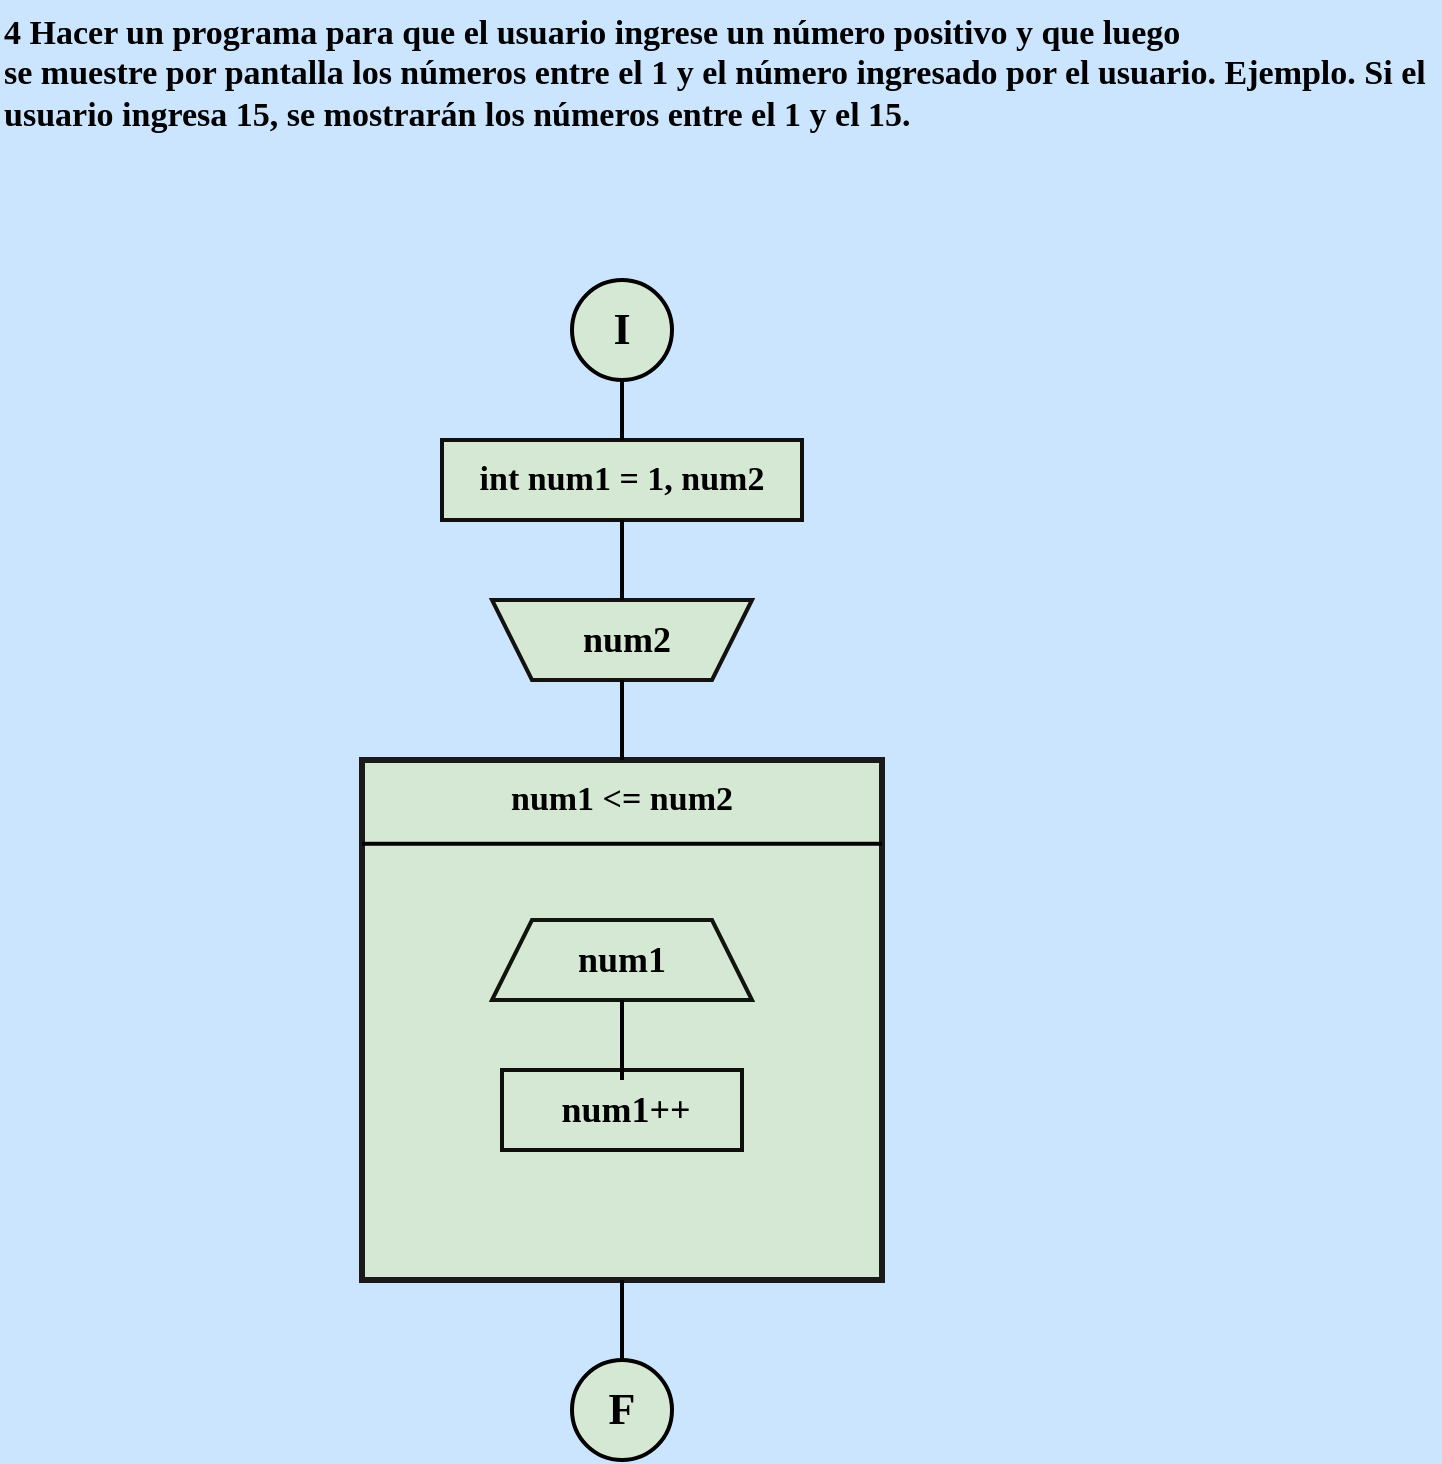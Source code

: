<mxfile version="24.2.5" type="device">
  <diagram name="Página-1" id="C7aCnv_AJQlqyrutUBDJ">
    <mxGraphModel dx="1420" dy="830" grid="1" gridSize="10" guides="1" tooltips="1" connect="1" arrows="1" fold="1" page="1" pageScale="1" pageWidth="827" pageHeight="1169" background="#CCE5FF" math="0" shadow="0">
      <root>
        <mxCell id="0" />
        <mxCell id="1" parent="0" />
        <mxCell id="tukN174pklBdGIVOoP3R-1" value="&lt;b style=&quot;font-size: 17px;&quot;&gt;&lt;font style=&quot;font-size: 17px;&quot; color=&quot;#000000&quot; face=&quot;Comic Sans MS&quot;&gt;4 Hacer un programa para que el usuario ingrese un número positivo y que luego&lt;br&gt;se muestre por pantalla los números entre el 1 y el número ingresado por el usuario. Ejemplo. Si el usuario ingresa 15, se mostrarán los números entre el 1 y el 15.&lt;/font&gt;&lt;/b&gt;" style="text;whiteSpace=wrap;html=1;fontFamily=Architects Daughter;fontSource=https%3A%2F%2Ffonts.googleapis.com%2Fcss%3Ffamily%3DArchitects%2BDaughter;" vertex="1" parent="1">
          <mxGeometry x="54" y="10" width="720" height="90" as="geometry" />
        </mxCell>
        <mxCell id="tukN174pklBdGIVOoP3R-35" value="" style="group;aspect=fixed;" vertex="1" connectable="0" parent="1">
          <mxGeometry x="235" y="150" width="260" height="590" as="geometry" />
        </mxCell>
        <mxCell id="tukN174pklBdGIVOoP3R-6" value="" style="group;aspect=fixed;" vertex="1" connectable="0" parent="tukN174pklBdGIVOoP3R-35">
          <mxGeometry x="105" width="50" height="50" as="geometry" />
        </mxCell>
        <mxCell id="tukN174pklBdGIVOoP3R-2" value="" style="strokeWidth=2;html=1;shape=mxgraph.flowchart.start_2;whiteSpace=wrap;rounded=0;labelBackgroundColor=none;strokeColor=#000000;align=center;verticalAlign=middle;fontFamily=Helvetica;fontSize=12;fontColor=default;fillColor=#d5e8d4;" vertex="1" parent="tukN174pklBdGIVOoP3R-6">
          <mxGeometry width="50" height="50" as="geometry" />
        </mxCell>
        <mxCell id="tukN174pklBdGIVOoP3R-4" value="&lt;b&gt;&lt;font color=&quot;#000000&quot; style=&quot;font-size: 22px;&quot; face=&quot;Comic Sans MS&quot;&gt;I&lt;/font&gt;&lt;/b&gt;" style="text;strokeColor=none;align=center;fillColor=none;html=1;verticalAlign=middle;whiteSpace=wrap;rounded=0;fontFamily=Architects Daughter;fontSource=https%3A%2F%2Ffonts.googleapis.com%2Fcss%3Ffamily%3DArchitects%2BDaughter;" vertex="1" parent="tukN174pklBdGIVOoP3R-6">
          <mxGeometry width="50" height="50" as="geometry" />
        </mxCell>
        <mxCell id="tukN174pklBdGIVOoP3R-7" value="" style="group;aspect=fixed;" vertex="1" connectable="0" parent="tukN174pklBdGIVOoP3R-35">
          <mxGeometry x="105" y="540" width="50" height="50" as="geometry" />
        </mxCell>
        <mxCell id="tukN174pklBdGIVOoP3R-3" value="" style="strokeWidth=2;html=1;shape=mxgraph.flowchart.start_2;whiteSpace=wrap;rounded=0;labelBackgroundColor=none;strokeColor=#000000;align=center;verticalAlign=middle;fontFamily=Helvetica;fontSize=12;fontColor=default;fillColor=#d5e8d4;" vertex="1" parent="tukN174pklBdGIVOoP3R-7">
          <mxGeometry width="50" height="50" as="geometry" />
        </mxCell>
        <mxCell id="tukN174pklBdGIVOoP3R-5" value="&lt;b&gt;&lt;font color=&quot;#000000&quot; style=&quot;font-size: 22px;&quot; face=&quot;Comic Sans MS&quot;&gt;F&lt;/font&gt;&lt;/b&gt;" style="text;strokeColor=none;align=center;fillColor=none;html=1;verticalAlign=middle;whiteSpace=wrap;rounded=0;fontFamily=Architects Daughter;fontSource=https://fonts.googleapis.com/css?family=Architects+Daughter;" vertex="1" parent="tukN174pklBdGIVOoP3R-7">
          <mxGeometry width="50" height="50" as="geometry" />
        </mxCell>
        <mxCell id="tukN174pklBdGIVOoP3R-10" value="" style="group;aspect=fixed;" vertex="1" connectable="0" parent="tukN174pklBdGIVOoP3R-35">
          <mxGeometry x="40" y="80" width="180" height="40" as="geometry" />
        </mxCell>
        <mxCell id="tukN174pklBdGIVOoP3R-8" value="" style="rounded=0;whiteSpace=wrap;html=1;labelBackgroundColor=none;strokeColor=#0f100e;strokeWidth=2;align=center;verticalAlign=middle;fontFamily=Helvetica;fontSize=12;fontColor=default;fillColor=#d5e8d4;" vertex="1" parent="tukN174pklBdGIVOoP3R-10">
          <mxGeometry width="180" height="40" as="geometry" />
        </mxCell>
        <mxCell id="tukN174pklBdGIVOoP3R-9" value="&lt;b&gt;&lt;font color=&quot;#000000&quot; style=&quot;font-size: 17px;&quot; face=&quot;Comic Sans MS&quot;&gt;int num1 = 1, num2&lt;/font&gt;&lt;/b&gt;" style="text;strokeColor=none;align=center;fillColor=none;html=1;verticalAlign=middle;whiteSpace=wrap;rounded=0;fontFamily=Architects Daughter;fontSource=https%3A%2F%2Ffonts.googleapis.com%2Fcss%3Ffamily%3DArchitects%2BDaughter;" vertex="1" parent="tukN174pklBdGIVOoP3R-10">
          <mxGeometry x="7" y="5" width="166" height="30" as="geometry" />
        </mxCell>
        <mxCell id="tukN174pklBdGIVOoP3R-30" value="" style="line;strokeWidth=2;direction=south;html=1;hachureGap=4;fontFamily=Architects Daughter;fontSource=https://fonts.googleapis.com/css?family=Architects+Daughter;strokeColor=#000000;" vertex="1" parent="tukN174pklBdGIVOoP3R-10">
          <mxGeometry x="85" y="-30" width="10" height="30" as="geometry" />
        </mxCell>
        <mxCell id="tukN174pklBdGIVOoP3R-13" value="" style="group;aspect=fixed;" vertex="1" connectable="0" parent="tukN174pklBdGIVOoP3R-35">
          <mxGeometry x="65" y="160" width="130" height="40" as="geometry" />
        </mxCell>
        <mxCell id="tukN174pklBdGIVOoP3R-11" value="" style="shape=trapezoid;perimeter=trapezoidPerimeter;whiteSpace=wrap;html=1;fixedSize=1;rounded=0;labelBackgroundColor=none;strokeColor=#121211;strokeWidth=2;align=center;verticalAlign=middle;fontFamily=Helvetica;fontSize=12;fontColor=default;fillColor=#d5e8d4;direction=west;container=0;" vertex="1" parent="tukN174pklBdGIVOoP3R-13">
          <mxGeometry width="130" height="40" as="geometry">
            <mxRectangle x="-1020" y="-650" width="50" height="40" as="alternateBounds" />
          </mxGeometry>
        </mxCell>
        <mxCell id="tukN174pklBdGIVOoP3R-12" value="&lt;b&gt;&lt;font style=&quot;font-size: 18px;&quot; color=&quot;#000000&quot; face=&quot;Comic Sans MS&quot;&gt;num2&lt;/font&gt;&lt;/b&gt;" style="text;strokeColor=none;align=center;fillColor=none;html=1;verticalAlign=middle;whiteSpace=wrap;rounded=0;fontFamily=Architects Daughter;fontSource=https%3A%2F%2Ffonts.googleapis.com%2Fcss%3Ffamily%3DArchitects%2BDaughter;container=0;" vertex="1" parent="tukN174pklBdGIVOoP3R-13">
          <mxGeometry x="19.5" width="95" height="40" as="geometry" />
        </mxCell>
        <mxCell id="tukN174pklBdGIVOoP3R-14" value="" style="group;aspect=fixed;strokeWidth=2;strokeColor=#080808;fillColor=none;" vertex="1" connectable="0" parent="tukN174pklBdGIVOoP3R-35">
          <mxGeometry y="240" width="260" height="260" as="geometry" />
        </mxCell>
        <mxCell id="tukN174pklBdGIVOoP3R-15" value="" style="whiteSpace=wrap;html=1;aspect=fixed;rounded=0;labelBackgroundColor=none;strokeColor=#1A1A1A;strokeWidth=3;align=center;verticalAlign=middle;fontFamily=Helvetica;fontSize=12;fontColor=default;fillColor=#d5e8d4;" vertex="1" parent="tukN174pklBdGIVOoP3R-14">
          <mxGeometry width="260" height="260" as="geometry" />
        </mxCell>
        <mxCell id="tukN174pklBdGIVOoP3R-16" value="" style="edgeStyle=none;orthogonalLoop=1;jettySize=auto;html=1;rounded=0;strokeColor=#000000;fontFamily=Helvetica;fontSize=12;fontColor=default;fillColor=#B2C9AB;startArrow=none;startFill=0;endArrow=none;endFill=0;endSize=7;strokeWidth=2;" edge="1" parent="tukN174pklBdGIVOoP3R-14">
          <mxGeometry width="80" relative="1" as="geometry">
            <mxPoint x="260" y="41.935" as="sourcePoint" />
            <mxPoint y="41.935" as="targetPoint" />
            <Array as="points" />
          </mxGeometry>
        </mxCell>
        <mxCell id="tukN174pklBdGIVOoP3R-17" value="&lt;b&gt;&lt;font style=&quot;font-size: 17px;&quot; color=&quot;#000000&quot; face=&quot;Comic Sans MS&quot;&gt;num1 &amp;lt;= num2&lt;/font&gt;&lt;/b&gt;" style="text;strokeColor=none;align=center;fillColor=none;html=1;verticalAlign=middle;whiteSpace=wrap;rounded=0;fontFamily=Architects Daughter;fontSource=https%3A%2F%2Ffonts.googleapis.com%2Fcss%3Ffamily%3DArchitects%2BDaughter;" vertex="1" parent="tukN174pklBdGIVOoP3R-14">
          <mxGeometry x="60" width="140" height="40" as="geometry" />
        </mxCell>
        <mxCell id="tukN174pklBdGIVOoP3R-24" value="" style="group;aspect=fixed;" vertex="1" connectable="0" parent="tukN174pklBdGIVOoP3R-14">
          <mxGeometry x="65" y="80" width="130" height="40" as="geometry" />
        </mxCell>
        <mxCell id="tukN174pklBdGIVOoP3R-18" value="" style="shape=trapezoid;perimeter=trapezoidPerimeter;whiteSpace=wrap;html=1;fixedSize=1;rounded=0;labelBackgroundColor=none;strokeColor=#0F140C;strokeWidth=2;align=center;verticalAlign=middle;fontFamily=Helvetica;fontSize=12;fontColor=default;fillColor=#d5e8d4;" vertex="1" parent="tukN174pklBdGIVOoP3R-24">
          <mxGeometry width="130" height="40" as="geometry" />
        </mxCell>
        <mxCell id="tukN174pklBdGIVOoP3R-23" value="&lt;font color=&quot;#000000&quot; size=&quot;1&quot; face=&quot;Comic Sans MS&quot;&gt;&lt;b style=&quot;font-size: 18px;&quot;&gt;num1&lt;/b&gt;&lt;/font&gt;" style="text;strokeColor=none;align=center;fillColor=none;html=1;verticalAlign=middle;whiteSpace=wrap;rounded=0;fontFamily=Architects Daughter;fontSource=https%3A%2F%2Ffonts.googleapis.com%2Fcss%3Ffamily%3DArchitects%2BDaughter;" vertex="1" parent="tukN174pklBdGIVOoP3R-24">
          <mxGeometry x="35" y="5" width="60" height="30" as="geometry" />
        </mxCell>
        <mxCell id="tukN174pklBdGIVOoP3R-29" value="" style="group;aspect=fixed;" vertex="1" connectable="0" parent="tukN174pklBdGIVOoP3R-14">
          <mxGeometry x="70" y="155" width="120" height="40" as="geometry" />
        </mxCell>
        <mxCell id="tukN174pklBdGIVOoP3R-19" value="" style="rounded=0;whiteSpace=wrap;html=1;labelBackgroundColor=none;strokeColor=#0f100e;strokeWidth=2;align=center;verticalAlign=middle;fontFamily=Helvetica;fontSize=12;fontColor=default;fillColor=#d5e8d4;" vertex="1" parent="tukN174pklBdGIVOoP3R-29">
          <mxGeometry width="120" height="40" as="geometry" />
        </mxCell>
        <mxCell id="tukN174pklBdGIVOoP3R-28" value="&lt;font color=&quot;#000000&quot; size=&quot;1&quot; face=&quot;Comic Sans MS&quot;&gt;&lt;b style=&quot;font-size: 18px;&quot;&gt;num1++&lt;/b&gt;&lt;/font&gt;" style="text;strokeColor=none;align=center;fillColor=none;html=1;verticalAlign=middle;whiteSpace=wrap;rounded=0;fontFamily=Architects Daughter;fontSource=https://fonts.googleapis.com/css?family=Architects+Daughter;" vertex="1" parent="tukN174pklBdGIVOoP3R-29">
          <mxGeometry x="17" y="5" width="90" height="30" as="geometry" />
        </mxCell>
        <mxCell id="tukN174pklBdGIVOoP3R-31" value="" style="line;strokeWidth=2;direction=south;html=1;hachureGap=4;fontFamily=Architects Daughter;fontSource=https://fonts.googleapis.com/css?family=Architects+Daughter;strokeColor=#000000;" vertex="1" parent="tukN174pklBdGIVOoP3R-14">
          <mxGeometry x="125" y="120" width="10" height="40" as="geometry" />
        </mxCell>
        <mxCell id="tukN174pklBdGIVOoP3R-32" value="" style="line;strokeWidth=2;direction=south;html=1;hachureGap=4;fontFamily=Architects Daughter;fontSource=https://fonts.googleapis.com/css?family=Architects+Daughter;strokeColor=#000000;" vertex="1" parent="tukN174pklBdGIVOoP3R-35">
          <mxGeometry x="125" y="120" width="10" height="40" as="geometry" />
        </mxCell>
        <mxCell id="tukN174pklBdGIVOoP3R-33" value="" style="line;strokeWidth=2;direction=south;html=1;hachureGap=4;fontFamily=Architects Daughter;fontSource=https://fonts.googleapis.com/css?family=Architects+Daughter;strokeColor=#000000;" vertex="1" parent="tukN174pklBdGIVOoP3R-35">
          <mxGeometry x="125" y="500" width="10" height="40" as="geometry" />
        </mxCell>
        <mxCell id="tukN174pklBdGIVOoP3R-34" value="" style="line;strokeWidth=2;direction=south;html=1;hachureGap=4;fontFamily=Architects Daughter;fontSource=https://fonts.googleapis.com/css?family=Architects+Daughter;strokeColor=#000000;" vertex="1" parent="tukN174pklBdGIVOoP3R-35">
          <mxGeometry x="125" y="200" width="10" height="40" as="geometry" />
        </mxCell>
      </root>
    </mxGraphModel>
  </diagram>
</mxfile>
